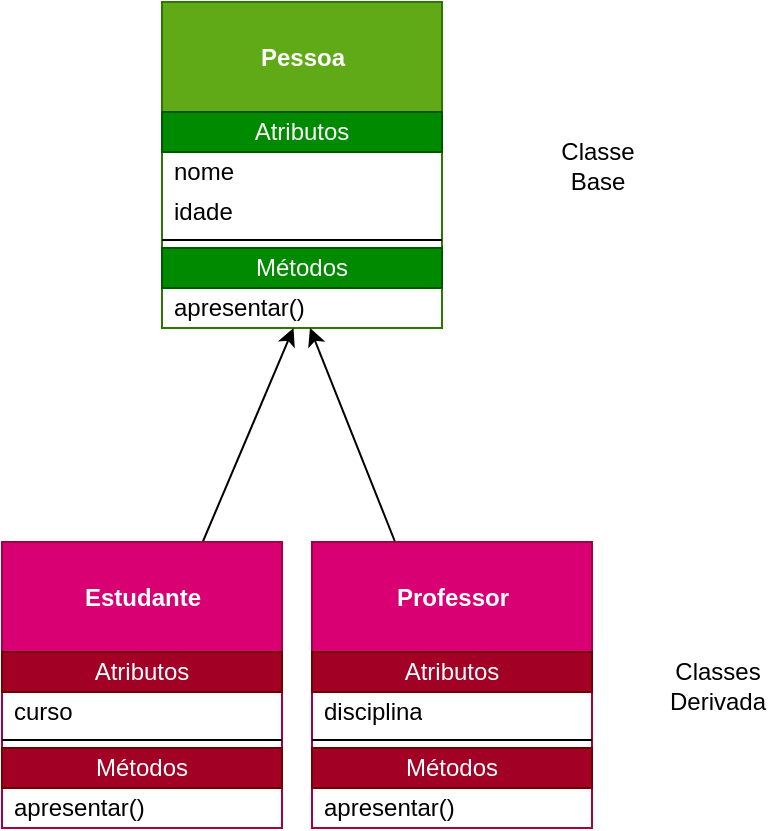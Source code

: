 <mxfile>
    <diagram id="f1hJ2NrNRGmiIC2Ity0D" name="Page-1">
        <mxGraphModel dx="516" dy="455" grid="1" gridSize="10" guides="1" tooltips="1" connect="1" arrows="1" fold="1" page="1" pageScale="1" pageWidth="850" pageHeight="1100" math="0" shadow="0">
            <root>
                <mxCell id="0"/>
                <mxCell id="1" parent="0"/>
                <mxCell id="2" value="&lt;br&gt;&lt;b&gt;Pessoa&lt;/b&gt;&lt;br&gt;" style="swimlane;fontStyle=0;align=center;verticalAlign=top;childLayout=stackLayout;horizontal=1;startSize=55;horizontalStack=0;resizeParent=1;resizeParentMax=0;resizeLast=0;collapsible=0;marginBottom=0;html=1;fillColor=#60a917;strokeColor=#2D7600;fontColor=#ffffff;" vertex="1" parent="1">
                    <mxGeometry x="350" y="50" width="140" height="163" as="geometry"/>
                </mxCell>
                <mxCell id="3" value="Atributos" style="text;html=1;strokeColor=#005700;fillColor=#008a00;align=center;verticalAlign=middle;spacingLeft=4;spacingRight=4;overflow=hidden;rotatable=0;points=[[0,0.5],[1,0.5]];portConstraint=eastwest;fontColor=#ffffff;" vertex="1" parent="2">
                    <mxGeometry y="55" width="140" height="20" as="geometry"/>
                </mxCell>
                <mxCell id="4" value="nome" style="text;html=1;strokeColor=none;fillColor=none;align=left;verticalAlign=middle;spacingLeft=4;spacingRight=4;overflow=hidden;rotatable=0;points=[[0,0.5],[1,0.5]];portConstraint=eastwest;" vertex="1" parent="2">
                    <mxGeometry y="75" width="140" height="20" as="geometry"/>
                </mxCell>
                <mxCell id="5" value="idade" style="text;html=1;strokeColor=none;fillColor=none;align=left;verticalAlign=middle;spacingLeft=4;spacingRight=4;overflow=hidden;rotatable=0;points=[[0,0.5],[1,0.5]];portConstraint=eastwest;" vertex="1" parent="2">
                    <mxGeometry y="95" width="140" height="20" as="geometry"/>
                </mxCell>
                <mxCell id="6" value="" style="line;strokeWidth=1;fillColor=none;align=left;verticalAlign=middle;spacingTop=-1;spacingLeft=3;spacingRight=3;rotatable=0;labelPosition=right;points=[];portConstraint=eastwest;" vertex="1" parent="2">
                    <mxGeometry y="115" width="140" height="8" as="geometry"/>
                </mxCell>
                <mxCell id="7" value="Métodos" style="text;html=1;strokeColor=#005700;fillColor=#008a00;align=center;verticalAlign=middle;spacingLeft=4;spacingRight=4;overflow=hidden;rotatable=0;points=[[0,0.5],[1,0.5]];portConstraint=eastwest;fontColor=#ffffff;" vertex="1" parent="2">
                    <mxGeometry y="123" width="140" height="20" as="geometry"/>
                </mxCell>
                <mxCell id="8" value="apresentar()" style="text;html=1;strokeColor=none;fillColor=none;align=left;verticalAlign=middle;spacingLeft=4;spacingRight=4;overflow=hidden;rotatable=0;points=[[0,0.5],[1,0.5]];portConstraint=eastwest;" vertex="1" parent="2">
                    <mxGeometry y="143" width="140" height="20" as="geometry"/>
                </mxCell>
                <mxCell id="32" style="edgeStyle=none;html=1;" edge="1" parent="1" source="10" target="8">
                    <mxGeometry relative="1" as="geometry"/>
                </mxCell>
                <mxCell id="10" value="&lt;br&gt;&lt;b&gt;Professor&lt;br&gt;&lt;br&gt;&lt;/b&gt;" style="swimlane;fontStyle=0;align=center;verticalAlign=top;childLayout=stackLayout;horizontal=1;startSize=55;horizontalStack=0;resizeParent=1;resizeParentMax=0;resizeLast=0;collapsible=0;marginBottom=0;html=1;fillColor=#d80073;fontColor=#ffffff;strokeColor=#A50040;" vertex="1" parent="1">
                    <mxGeometry x="425" y="320" width="140" height="143" as="geometry"/>
                </mxCell>
                <mxCell id="11" value="Atributos" style="text;html=1;strokeColor=#6F0000;fillColor=#a20025;align=center;verticalAlign=middle;spacingLeft=4;spacingRight=4;overflow=hidden;rotatable=0;points=[[0,0.5],[1,0.5]];portConstraint=eastwest;fontColor=#ffffff;" vertex="1" parent="10">
                    <mxGeometry y="55" width="140" height="20" as="geometry"/>
                </mxCell>
                <mxCell id="12" value="disciplina" style="text;html=1;strokeColor=none;fillColor=none;align=left;verticalAlign=middle;spacingLeft=4;spacingRight=4;overflow=hidden;rotatable=0;points=[[0,0.5],[1,0.5]];portConstraint=eastwest;" vertex="1" parent="10">
                    <mxGeometry y="75" width="140" height="20" as="geometry"/>
                </mxCell>
                <mxCell id="13" value="" style="line;strokeWidth=1;fillColor=none;align=left;verticalAlign=middle;spacingTop=-1;spacingLeft=3;spacingRight=3;rotatable=0;labelPosition=right;points=[];portConstraint=eastwest;" vertex="1" parent="10">
                    <mxGeometry y="95" width="140" height="8" as="geometry"/>
                </mxCell>
                <mxCell id="14" value="Métodos" style="text;html=1;strokeColor=#6F0000;fillColor=#a20025;align=center;verticalAlign=middle;spacingLeft=4;spacingRight=4;overflow=hidden;rotatable=0;points=[[0,0.5],[1,0.5]];portConstraint=eastwest;fontColor=#ffffff;" vertex="1" parent="10">
                    <mxGeometry y="103" width="140" height="20" as="geometry"/>
                </mxCell>
                <mxCell id="15" value="apresentar()" style="text;html=1;strokeColor=none;fillColor=none;align=left;verticalAlign=middle;spacingLeft=4;spacingRight=4;overflow=hidden;rotatable=0;points=[[0,0.5],[1,0.5]];portConstraint=eastwest;" vertex="1" parent="10">
                    <mxGeometry y="123" width="140" height="20" as="geometry"/>
                </mxCell>
                <mxCell id="16" value="Classe Base" style="text;html=1;strokeColor=none;fillColor=none;align=center;verticalAlign=middle;whiteSpace=wrap;rounded=0;" vertex="1" parent="1">
                    <mxGeometry x="538" y="116.5" width="60" height="30" as="geometry"/>
                </mxCell>
                <mxCell id="17" value="Classes Derivada" style="text;html=1;strokeColor=none;fillColor=none;align=center;verticalAlign=middle;whiteSpace=wrap;rounded=0;" vertex="1" parent="1">
                    <mxGeometry x="598" y="376.5" width="60" height="30" as="geometry"/>
                </mxCell>
                <mxCell id="24" value="" style="edgeStyle=none;html=1;" edge="1" parent="1" source="18" target="8">
                    <mxGeometry relative="1" as="geometry"/>
                </mxCell>
                <mxCell id="18" value="&lt;br&gt;&lt;b&gt;Estudante&lt;br&gt;&lt;br&gt;&lt;/b&gt;" style="swimlane;fontStyle=0;align=center;verticalAlign=top;childLayout=stackLayout;horizontal=1;startSize=55;horizontalStack=0;resizeParent=1;resizeParentMax=0;resizeLast=0;collapsible=0;marginBottom=0;html=1;fillColor=#d80073;fontColor=#ffffff;strokeColor=#A50040;" vertex="1" parent="1">
                    <mxGeometry x="270" y="320" width="140" height="143" as="geometry"/>
                </mxCell>
                <mxCell id="19" value="Atributos" style="text;html=1;strokeColor=#6F0000;fillColor=#a20025;align=center;verticalAlign=middle;spacingLeft=4;spacingRight=4;overflow=hidden;rotatable=0;points=[[0,0.5],[1,0.5]];portConstraint=eastwest;fontColor=#ffffff;" vertex="1" parent="18">
                    <mxGeometry y="55" width="140" height="20" as="geometry"/>
                </mxCell>
                <mxCell id="20" value="curso" style="text;html=1;strokeColor=none;fillColor=none;align=left;verticalAlign=middle;spacingLeft=4;spacingRight=4;overflow=hidden;rotatable=0;points=[[0,0.5],[1,0.5]];portConstraint=eastwest;" vertex="1" parent="18">
                    <mxGeometry y="75" width="140" height="20" as="geometry"/>
                </mxCell>
                <mxCell id="21" value="" style="line;strokeWidth=1;fillColor=none;align=left;verticalAlign=middle;spacingTop=-1;spacingLeft=3;spacingRight=3;rotatable=0;labelPosition=right;points=[];portConstraint=eastwest;" vertex="1" parent="18">
                    <mxGeometry y="95" width="140" height="8" as="geometry"/>
                </mxCell>
                <mxCell id="22" value="Métodos" style="text;html=1;strokeColor=#6F0000;fillColor=#a20025;align=center;verticalAlign=middle;spacingLeft=4;spacingRight=4;overflow=hidden;rotatable=0;points=[[0,0.5],[1,0.5]];portConstraint=eastwest;fontColor=#ffffff;" vertex="1" parent="18">
                    <mxGeometry y="103" width="140" height="20" as="geometry"/>
                </mxCell>
                <mxCell id="23" value="apresentar()" style="text;html=1;strokeColor=none;fillColor=none;align=left;verticalAlign=middle;spacingLeft=4;spacingRight=4;overflow=hidden;rotatable=0;points=[[0,0.5],[1,0.5]];portConstraint=eastwest;" vertex="1" parent="18">
                    <mxGeometry y="123" width="140" height="20" as="geometry"/>
                </mxCell>
            </root>
        </mxGraphModel>
    </diagram>
</mxfile>